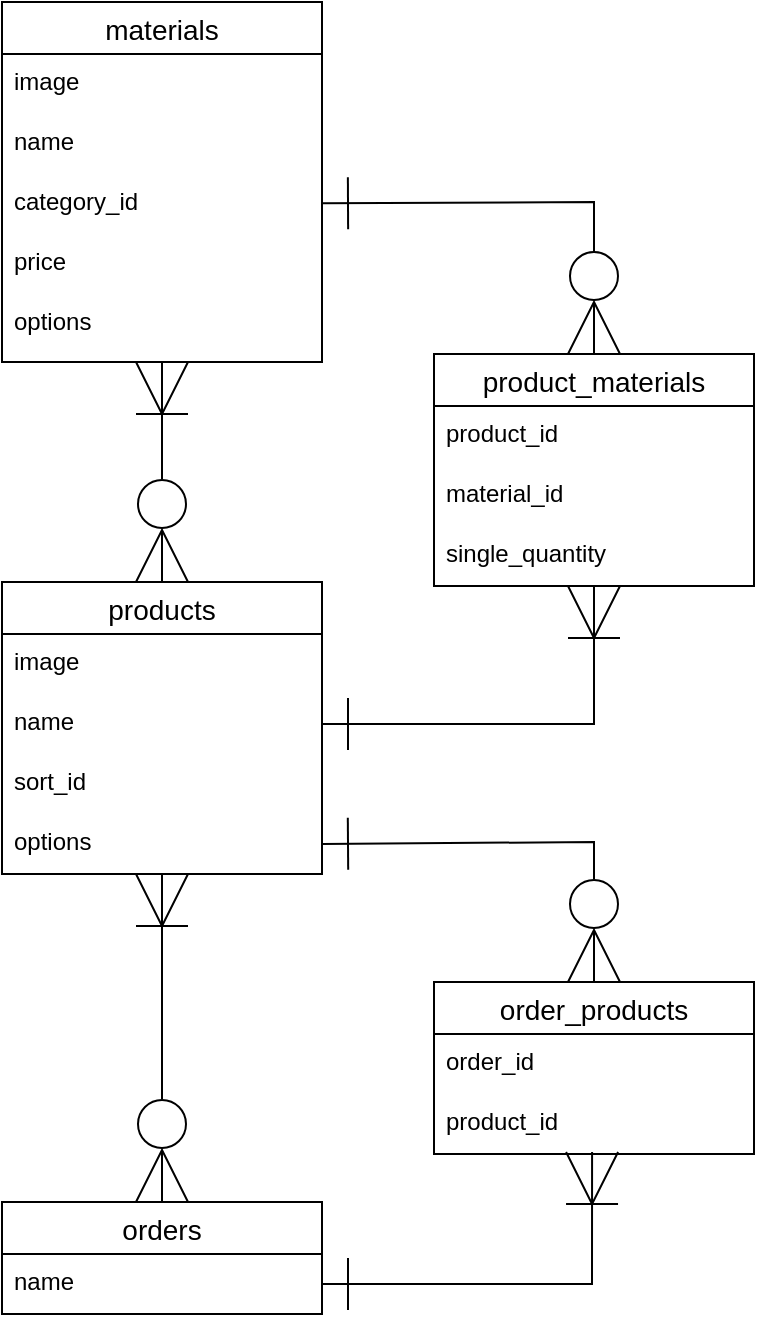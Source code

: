 <mxfile>
    <diagram id="A39wVZmDip2AzpxVj6fZ" name="ページ1">
        <mxGraphModel dx="990" dy="680" grid="1" gridSize="10" guides="1" tooltips="1" connect="1" arrows="1" fold="1" page="1" pageScale="1" pageWidth="827" pageHeight="1169" math="0" shadow="0">
            <root>
                <mxCell id="0"/>
                <mxCell id="1" parent="0"/>
                <mxCell id="72" style="edgeStyle=none;rounded=0;html=1;entryX=0.5;entryY=0;entryDx=0;entryDy=0;startArrow=ERoneToMany;startFill=0;endArrow=ERzeroToMany;endFill=0;startSize=24;endSize=24;" parent="1" source="36" target="42" edge="1">
                    <mxGeometry relative="1" as="geometry"/>
                </mxCell>
                <mxCell id="36" value="materials" style="swimlane;fontStyle=0;childLayout=stackLayout;horizontal=1;startSize=26;horizontalStack=0;resizeParent=1;resizeParentMax=0;resizeLast=0;collapsible=1;marginBottom=0;align=center;fontSize=14;" parent="1" vertex="1">
                    <mxGeometry x="254" y="200" width="160" height="180" as="geometry"/>
                </mxCell>
                <mxCell id="37" value="image" style="text;strokeColor=none;fillColor=none;spacingLeft=4;spacingRight=4;overflow=hidden;rotatable=0;points=[[0,0.5],[1,0.5]];portConstraint=eastwest;fontSize=12;" parent="36" vertex="1">
                    <mxGeometry y="26" width="160" height="30" as="geometry"/>
                </mxCell>
                <mxCell id="38" value="name" style="text;strokeColor=none;fillColor=none;spacingLeft=4;spacingRight=4;overflow=hidden;rotatable=0;points=[[0,0.5],[1,0.5]];portConstraint=eastwest;fontSize=12;" parent="36" vertex="1">
                    <mxGeometry y="56" width="160" height="30" as="geometry"/>
                </mxCell>
                <mxCell id="39" value="category_id" style="text;strokeColor=none;fillColor=none;spacingLeft=4;spacingRight=4;overflow=hidden;rotatable=0;points=[[0,0.5],[1,0.5]];portConstraint=eastwest;fontSize=12;" parent="36" vertex="1">
                    <mxGeometry y="86" width="160" height="30" as="geometry"/>
                </mxCell>
                <mxCell id="40" value="price" style="text;strokeColor=none;fillColor=none;spacingLeft=4;spacingRight=4;overflow=hidden;rotatable=0;points=[[0,0.5],[1,0.5]];portConstraint=eastwest;fontSize=12;" parent="36" vertex="1">
                    <mxGeometry y="116" width="160" height="30" as="geometry"/>
                </mxCell>
                <mxCell id="41" value="options" style="text;strokeColor=none;fillColor=none;spacingLeft=4;spacingRight=4;overflow=hidden;rotatable=0;points=[[0,0.5],[1,0.5]];portConstraint=eastwest;fontSize=12;" parent="36" vertex="1">
                    <mxGeometry y="146" width="160" height="34" as="geometry"/>
                </mxCell>
                <mxCell id="73" style="edgeStyle=none;rounded=0;html=1;entryX=0.5;entryY=0;entryDx=0;entryDy=0;startArrow=ERoneToMany;startFill=0;endArrow=ERzeroToMany;endFill=0;startSize=24;endSize=24;" parent="1" source="42" target="58" edge="1">
                    <mxGeometry relative="1" as="geometry"/>
                </mxCell>
                <mxCell id="42" value="products" style="swimlane;fontStyle=0;childLayout=stackLayout;horizontal=1;startSize=26;horizontalStack=0;resizeParent=1;resizeParentMax=0;resizeLast=0;collapsible=1;marginBottom=0;align=center;fontSize=14;" parent="1" vertex="1">
                    <mxGeometry x="254" y="490" width="160" height="146" as="geometry"/>
                </mxCell>
                <mxCell id="43" value="image" style="text;strokeColor=none;fillColor=none;spacingLeft=4;spacingRight=4;overflow=hidden;rotatable=0;points=[[0,0.5],[1,0.5]];portConstraint=eastwest;fontSize=12;" parent="42" vertex="1">
                    <mxGeometry y="26" width="160" height="30" as="geometry"/>
                </mxCell>
                <mxCell id="44" value="name" style="text;strokeColor=none;fillColor=none;spacingLeft=4;spacingRight=4;overflow=hidden;rotatable=0;points=[[0,0.5],[1,0.5]];portConstraint=eastwest;fontSize=12;" parent="42" vertex="1">
                    <mxGeometry y="56" width="160" height="30" as="geometry"/>
                </mxCell>
                <mxCell id="80" value="sort_id" style="text;strokeColor=none;fillColor=none;spacingLeft=4;spacingRight=4;overflow=hidden;rotatable=0;points=[[0,0.5],[1,0.5]];portConstraint=eastwest;fontSize=12;" parent="42" vertex="1">
                    <mxGeometry y="86" width="160" height="30" as="geometry"/>
                </mxCell>
                <mxCell id="81" value="options" style="text;strokeColor=none;fillColor=none;spacingLeft=4;spacingRight=4;overflow=hidden;rotatable=0;points=[[0,0.5],[1,0.5]];portConstraint=eastwest;fontSize=12;" parent="42" vertex="1">
                    <mxGeometry y="116" width="160" height="30" as="geometry"/>
                </mxCell>
                <mxCell id="75" style="edgeStyle=none;rounded=0;html=1;startArrow=ERoneToMany;startFill=0;endArrow=ERone;endFill=0;startSize=24;endSize=24;entryX=1;entryY=0.5;entryDx=0;entryDy=0;" parent="1" source="46" target="44" edge="1">
                    <mxGeometry relative="1" as="geometry">
                        <mxPoint x="420" y="561" as="targetPoint"/>
                        <Array as="points">
                            <mxPoint x="550" y="561"/>
                        </Array>
                    </mxGeometry>
                </mxCell>
                <mxCell id="46" value="product_materials" style="swimlane;fontStyle=0;childLayout=stackLayout;horizontal=1;startSize=26;horizontalStack=0;resizeParent=1;resizeParentMax=0;resizeLast=0;collapsible=1;marginBottom=0;align=center;fontSize=14;" parent="1" vertex="1">
                    <mxGeometry x="470" y="376" width="160" height="116" as="geometry"/>
                </mxCell>
                <mxCell id="47" value="product_id" style="text;strokeColor=none;fillColor=none;spacingLeft=4;spacingRight=4;overflow=hidden;rotatable=0;points=[[0,0.5],[1,0.5]];portConstraint=eastwest;fontSize=12;" parent="46" vertex="1">
                    <mxGeometry y="26" width="160" height="30" as="geometry"/>
                </mxCell>
                <mxCell id="48" value="material_id" style="text;strokeColor=none;fillColor=none;spacingLeft=4;spacingRight=4;overflow=hidden;rotatable=0;points=[[0,0.5],[1,0.5]];portConstraint=eastwest;fontSize=12;" parent="46" vertex="1">
                    <mxGeometry y="56" width="160" height="30" as="geometry"/>
                </mxCell>
                <mxCell id="78" value="single_quantity" style="text;strokeColor=none;fillColor=none;spacingLeft=4;spacingRight=4;overflow=hidden;rotatable=0;points=[[0,0.5],[1,0.5]];portConstraint=eastwest;fontSize=12;" parent="46" vertex="1">
                    <mxGeometry y="86" width="160" height="30" as="geometry"/>
                </mxCell>
                <mxCell id="58" value="orders" style="swimlane;fontStyle=0;childLayout=stackLayout;horizontal=1;startSize=26;horizontalStack=0;resizeParent=1;resizeParentMax=0;resizeLast=0;collapsible=1;marginBottom=0;align=center;fontSize=14;" parent="1" vertex="1">
                    <mxGeometry x="254" y="800" width="160" height="56" as="geometry"/>
                </mxCell>
                <mxCell id="59" value="name" style="text;strokeColor=none;fillColor=none;spacingLeft=4;spacingRight=4;overflow=hidden;rotatable=0;points=[[0,0.5],[1,0.5]];portConstraint=eastwest;fontSize=12;shadow=0;" parent="58" vertex="1">
                    <mxGeometry y="26" width="160" height="30" as="geometry"/>
                </mxCell>
                <mxCell id="74" style="edgeStyle=none;rounded=0;html=1;startArrow=ERone;startFill=0;endArrow=ERzeroToMany;endFill=0;startSize=24;endSize=24;entryX=0.5;entryY=0;entryDx=0;entryDy=0;" parent="1" source="39" target="46" edge="1">
                    <mxGeometry relative="1" as="geometry">
                        <mxPoint x="550" y="370" as="targetPoint"/>
                        <Array as="points">
                            <mxPoint x="550" y="300"/>
                        </Array>
                    </mxGeometry>
                </mxCell>
                <mxCell id="82" value="order_products" style="swimlane;fontStyle=0;childLayout=stackLayout;horizontal=1;startSize=26;horizontalStack=0;resizeParent=1;resizeParentMax=0;resizeLast=0;collapsible=1;marginBottom=0;align=center;fontSize=14;shadow=0;" parent="1" vertex="1">
                    <mxGeometry x="470" y="690" width="160" height="86" as="geometry"/>
                </mxCell>
                <mxCell id="84" value="order_id" style="text;strokeColor=none;fillColor=none;spacingLeft=4;spacingRight=4;overflow=hidden;rotatable=0;points=[[0,0.5],[1,0.5]];portConstraint=eastwest;fontSize=12;shadow=0;" parent="82" vertex="1">
                    <mxGeometry y="26" width="160" height="30" as="geometry"/>
                </mxCell>
                <mxCell id="85" value="product_id" style="text;strokeColor=none;fillColor=none;spacingLeft=4;spacingRight=4;overflow=hidden;rotatable=0;points=[[0,0.5],[1,0.5]];portConstraint=eastwest;fontSize=12;shadow=0;" parent="82" vertex="1">
                    <mxGeometry y="56" width="160" height="30" as="geometry"/>
                </mxCell>
                <mxCell id="86" style="edgeStyle=none;html=1;exitX=1;exitY=0.5;exitDx=0;exitDy=0;entryX=0.5;entryY=0;entryDx=0;entryDy=0;rounded=0;endArrow=ERzeroToMany;endFill=0;endSize=24;startSize=24;startArrow=ERone;startFill=0;" parent="1" source="81" target="82" edge="1">
                    <mxGeometry relative="1" as="geometry">
                        <mxPoint x="570" y="620" as="targetPoint"/>
                        <Array as="points">
                            <mxPoint x="550" y="620"/>
                        </Array>
                    </mxGeometry>
                </mxCell>
                <mxCell id="87" style="edgeStyle=none;rounded=0;html=1;startArrow=ERone;startFill=0;endArrow=ERoneToMany;endFill=0;startSize=24;endSize=24;entryX=0.494;entryY=0.967;entryDx=0;entryDy=0;entryPerimeter=0;" parent="1" source="59" target="85" edge="1">
                    <mxGeometry relative="1" as="geometry">
                        <mxPoint x="610" y="821" as="targetPoint"/>
                        <Array as="points">
                            <mxPoint x="549" y="841"/>
                        </Array>
                    </mxGeometry>
                </mxCell>
            </root>
        </mxGraphModel>
    </diagram>
    <diagram id="W7vTSABNOQP9oY1ppyxa" name="ページ2">
        <mxGraphModel dx="750" dy="680" grid="1" gridSize="10" guides="1" tooltips="1" connect="1" arrows="1" fold="1" page="1" pageScale="1" pageWidth="827" pageHeight="1169" math="0" shadow="0">
            <root>
                <mxCell id="5WetArcwUkjs3w0-Dmmm-0"/>
                <mxCell id="5WetArcwUkjs3w0-Dmmm-1" parent="5WetArcwUkjs3w0-Dmmm-0"/>
                <mxCell id="5WetArcwUkjs3w0-Dmmm-19" style="edgeStyle=none;html=1;exitX=0;exitY=0.5;exitDx=0;exitDy=0;endArrow=none;endFill=0;entryX=1;entryY=0.25;entryDx=0;entryDy=0;" edge="1" parent="5WetArcwUkjs3w0-Dmmm-1" source="5WetArcwUkjs3w0-Dmmm-2" target="5WetArcwUkjs3w0-Dmmm-6">
                    <mxGeometry relative="1" as="geometry">
                        <mxPoint x="330" y="280" as="targetPoint"/>
                    </mxGeometry>
                </mxCell>
                <mxCell id="5WetArcwUkjs3w0-Dmmm-21" style="edgeStyle=none;html=1;exitX=0.5;exitY=1;exitDx=0;exitDy=0;entryX=0.5;entryY=0;entryDx=0;entryDy=0;endArrow=none;endFill=0;" edge="1" parent="5WetArcwUkjs3w0-Dmmm-1" source="5WetArcwUkjs3w0-Dmmm-2" target="5WetArcwUkjs3w0-Dmmm-3">
                    <mxGeometry relative="1" as="geometry"/>
                </mxCell>
                <mxCell id="5WetArcwUkjs3w0-Dmmm-22" style="edgeStyle=none;html=1;entryX=0.57;entryY=1.1;entryDx=0;entryDy=0;entryPerimeter=0;endArrow=none;endFill=0;" edge="1" parent="5WetArcwUkjs3w0-Dmmm-1" source="5WetArcwUkjs3w0-Dmmm-2" target="5WetArcwUkjs3w0-Dmmm-14">
                    <mxGeometry relative="1" as="geometry"/>
                </mxCell>
                <mxCell id="5WetArcwUkjs3w0-Dmmm-23" style="edgeStyle=none;html=1;entryX=0.43;entryY=1.1;entryDx=0;entryDy=0;entryPerimeter=0;endArrow=none;endFill=0;" edge="1" parent="5WetArcwUkjs3w0-Dmmm-1" source="5WetArcwUkjs3w0-Dmmm-2" target="5WetArcwUkjs3w0-Dmmm-15">
                    <mxGeometry relative="1" as="geometry"/>
                </mxCell>
                <mxCell id="5WetArcwUkjs3w0-Dmmm-29" style="edgeStyle=none;html=1;entryX=0.25;entryY=0;entryDx=0;entryDy=0;endArrow=none;endFill=0;" edge="1" parent="5WetArcwUkjs3w0-Dmmm-1" source="5WetArcwUkjs3w0-Dmmm-2" target="5WetArcwUkjs3w0-Dmmm-7">
                    <mxGeometry relative="1" as="geometry"/>
                </mxCell>
                <mxCell id="5WetArcwUkjs3w0-Dmmm-2" value="献立一覧" style="rounded=1;arcSize=10;whiteSpace=wrap;html=1;align=center;" vertex="1" parent="5WetArcwUkjs3w0-Dmmm-1">
                    <mxGeometry x="340" y="250" width="100" height="40" as="geometry"/>
                </mxCell>
                <mxCell id="5WetArcwUkjs3w0-Dmmm-20" style="edgeStyle=none;html=1;entryX=1;entryY=0.75;entryDx=0;entryDy=0;endArrow=none;endFill=0;" edge="1" parent="5WetArcwUkjs3w0-Dmmm-1" source="5WetArcwUkjs3w0-Dmmm-3" target="5WetArcwUkjs3w0-Dmmm-6">
                    <mxGeometry relative="1" as="geometry"/>
                </mxCell>
                <mxCell id="5WetArcwUkjs3w0-Dmmm-30" style="edgeStyle=none;html=1;entryX=0.25;entryY=1;entryDx=0;entryDy=0;endArrow=none;endFill=0;" edge="1" parent="5WetArcwUkjs3w0-Dmmm-1" source="5WetArcwUkjs3w0-Dmmm-3" target="5WetArcwUkjs3w0-Dmmm-7">
                    <mxGeometry relative="1" as="geometry"/>
                </mxCell>
                <mxCell id="5WetArcwUkjs3w0-Dmmm-3" value="買い物リスト" style="rounded=1;arcSize=10;whiteSpace=wrap;html=1;align=center;" vertex="1" parent="5WetArcwUkjs3w0-Dmmm-1">
                    <mxGeometry x="340" y="340" width="100" height="40" as="geometry"/>
                </mxCell>
                <mxCell id="5WetArcwUkjs3w0-Dmmm-24" style="edgeStyle=none;html=1;entryX=1;entryY=0.5;entryDx=0;entryDy=0;endArrow=none;endFill=0;" edge="1" parent="5WetArcwUkjs3w0-Dmmm-1" source="5WetArcwUkjs3w0-Dmmm-6" target="5WetArcwUkjs3w0-Dmmm-8">
                    <mxGeometry relative="1" as="geometry"/>
                </mxCell>
                <mxCell id="5WetArcwUkjs3w0-Dmmm-25" style="edgeStyle=none;html=1;entryX=1;entryY=0.5;entryDx=0;entryDy=0;endArrow=none;endFill=0;" edge="1" parent="5WetArcwUkjs3w0-Dmmm-1" source="5WetArcwUkjs3w0-Dmmm-6" target="5WetArcwUkjs3w0-Dmmm-9">
                    <mxGeometry relative="1" as="geometry"/>
                </mxCell>
                <mxCell id="5WetArcwUkjs3w0-Dmmm-28" style="edgeStyle=none;html=1;entryX=0;entryY=0.5;entryDx=0;entryDy=0;endArrow=none;endFill=0;" edge="1" parent="5WetArcwUkjs3w0-Dmmm-1" source="5WetArcwUkjs3w0-Dmmm-6" target="5WetArcwUkjs3w0-Dmmm-7">
                    <mxGeometry relative="1" as="geometry"/>
                </mxCell>
                <mxCell id="5WetArcwUkjs3w0-Dmmm-6" value="料理一覧" style="rounded=1;arcSize=10;whiteSpace=wrap;html=1;align=center;" vertex="1" parent="5WetArcwUkjs3w0-Dmmm-1">
                    <mxGeometry x="200" y="300" width="100" height="40" as="geometry"/>
                </mxCell>
                <mxCell id="5WetArcwUkjs3w0-Dmmm-31" style="edgeStyle=none;html=1;entryX=0;entryY=0.75;entryDx=0;entryDy=0;endArrow=none;endFill=0;" edge="1" parent="5WetArcwUkjs3w0-Dmmm-1" source="5WetArcwUkjs3w0-Dmmm-7" target="5WetArcwUkjs3w0-Dmmm-12">
                    <mxGeometry relative="1" as="geometry"/>
                </mxCell>
                <mxCell id="5WetArcwUkjs3w0-Dmmm-32" style="edgeStyle=none;html=1;entryX=0;entryY=0.75;entryDx=0;entryDy=0;endArrow=none;endFill=0;" edge="1" parent="5WetArcwUkjs3w0-Dmmm-1" source="5WetArcwUkjs3w0-Dmmm-7" target="5WetArcwUkjs3w0-Dmmm-13">
                    <mxGeometry relative="1" as="geometry"/>
                </mxCell>
                <mxCell id="5WetArcwUkjs3w0-Dmmm-7" value="食材一覧" style="rounded=1;arcSize=10;whiteSpace=wrap;html=1;align=center;" vertex="1" parent="5WetArcwUkjs3w0-Dmmm-1">
                    <mxGeometry x="480" y="300" width="100" height="40" as="geometry"/>
                </mxCell>
                <mxCell id="5WetArcwUkjs3w0-Dmmm-8" value="料理登録" style="rounded=1;arcSize=10;whiteSpace=wrap;html=1;align=center;" vertex="1" parent="5WetArcwUkjs3w0-Dmmm-1">
                    <mxGeometry x="60" y="220" width="100" height="40" as="geometry"/>
                </mxCell>
                <mxCell id="5WetArcwUkjs3w0-Dmmm-26" style="edgeStyle=none;html=1;entryX=0.5;entryY=0;entryDx=0;entryDy=0;endArrow=none;endFill=0;" edge="1" parent="5WetArcwUkjs3w0-Dmmm-1" source="5WetArcwUkjs3w0-Dmmm-9" target="5WetArcwUkjs3w0-Dmmm-10">
                    <mxGeometry relative="1" as="geometry"/>
                </mxCell>
                <mxCell id="5WetArcwUkjs3w0-Dmmm-9" value="料理詳細" style="rounded=1;arcSize=10;whiteSpace=wrap;html=1;align=center;" vertex="1" parent="5WetArcwUkjs3w0-Dmmm-1">
                    <mxGeometry x="60" y="300" width="100" height="40" as="geometry"/>
                </mxCell>
                <mxCell id="5WetArcwUkjs3w0-Dmmm-27" style="edgeStyle=none;html=1;exitX=1;exitY=0.5;exitDx=0;exitDy=0;entryX=0.25;entryY=1;entryDx=0;entryDy=0;endArrow=classic;endFill=1;" edge="1" parent="5WetArcwUkjs3w0-Dmmm-1" source="5WetArcwUkjs3w0-Dmmm-10" target="5WetArcwUkjs3w0-Dmmm-6">
                    <mxGeometry relative="1" as="geometry"/>
                </mxCell>
                <mxCell id="5WetArcwUkjs3w0-Dmmm-10" value="料理編集" style="rounded=1;arcSize=10;whiteSpace=wrap;html=1;align=center;" vertex="1" parent="5WetArcwUkjs3w0-Dmmm-1">
                    <mxGeometry x="60" y="380" width="100" height="40" as="geometry"/>
                </mxCell>
                <mxCell id="5WetArcwUkjs3w0-Dmmm-12" value="食材登録" style="rounded=1;arcSize=10;whiteSpace=wrap;html=1;align=center;" vertex="1" parent="5WetArcwUkjs3w0-Dmmm-1">
                    <mxGeometry x="610" y="250" width="100" height="40" as="geometry"/>
                </mxCell>
                <mxCell id="5WetArcwUkjs3w0-Dmmm-13" value="食材編集" style="rounded=1;arcSize=10;whiteSpace=wrap;html=1;align=center;" vertex="1" parent="5WetArcwUkjs3w0-Dmmm-1">
                    <mxGeometry x="610" y="340" width="100" height="40" as="geometry"/>
                </mxCell>
                <mxCell id="5WetArcwUkjs3w0-Dmmm-14" value="献立登録" style="rounded=1;arcSize=10;whiteSpace=wrap;html=1;align=center;" vertex="1" parent="5WetArcwUkjs3w0-Dmmm-1">
                    <mxGeometry x="280" y="160" width="100" height="40" as="geometry"/>
                </mxCell>
                <mxCell id="5WetArcwUkjs3w0-Dmmm-15" value="献立編集" style="rounded=1;arcSize=10;whiteSpace=wrap;html=1;align=center;" vertex="1" parent="5WetArcwUkjs3w0-Dmmm-1">
                    <mxGeometry x="420" y="160" width="100" height="40" as="geometry"/>
                </mxCell>
            </root>
        </mxGraphModel>
    </diagram>
</mxfile>